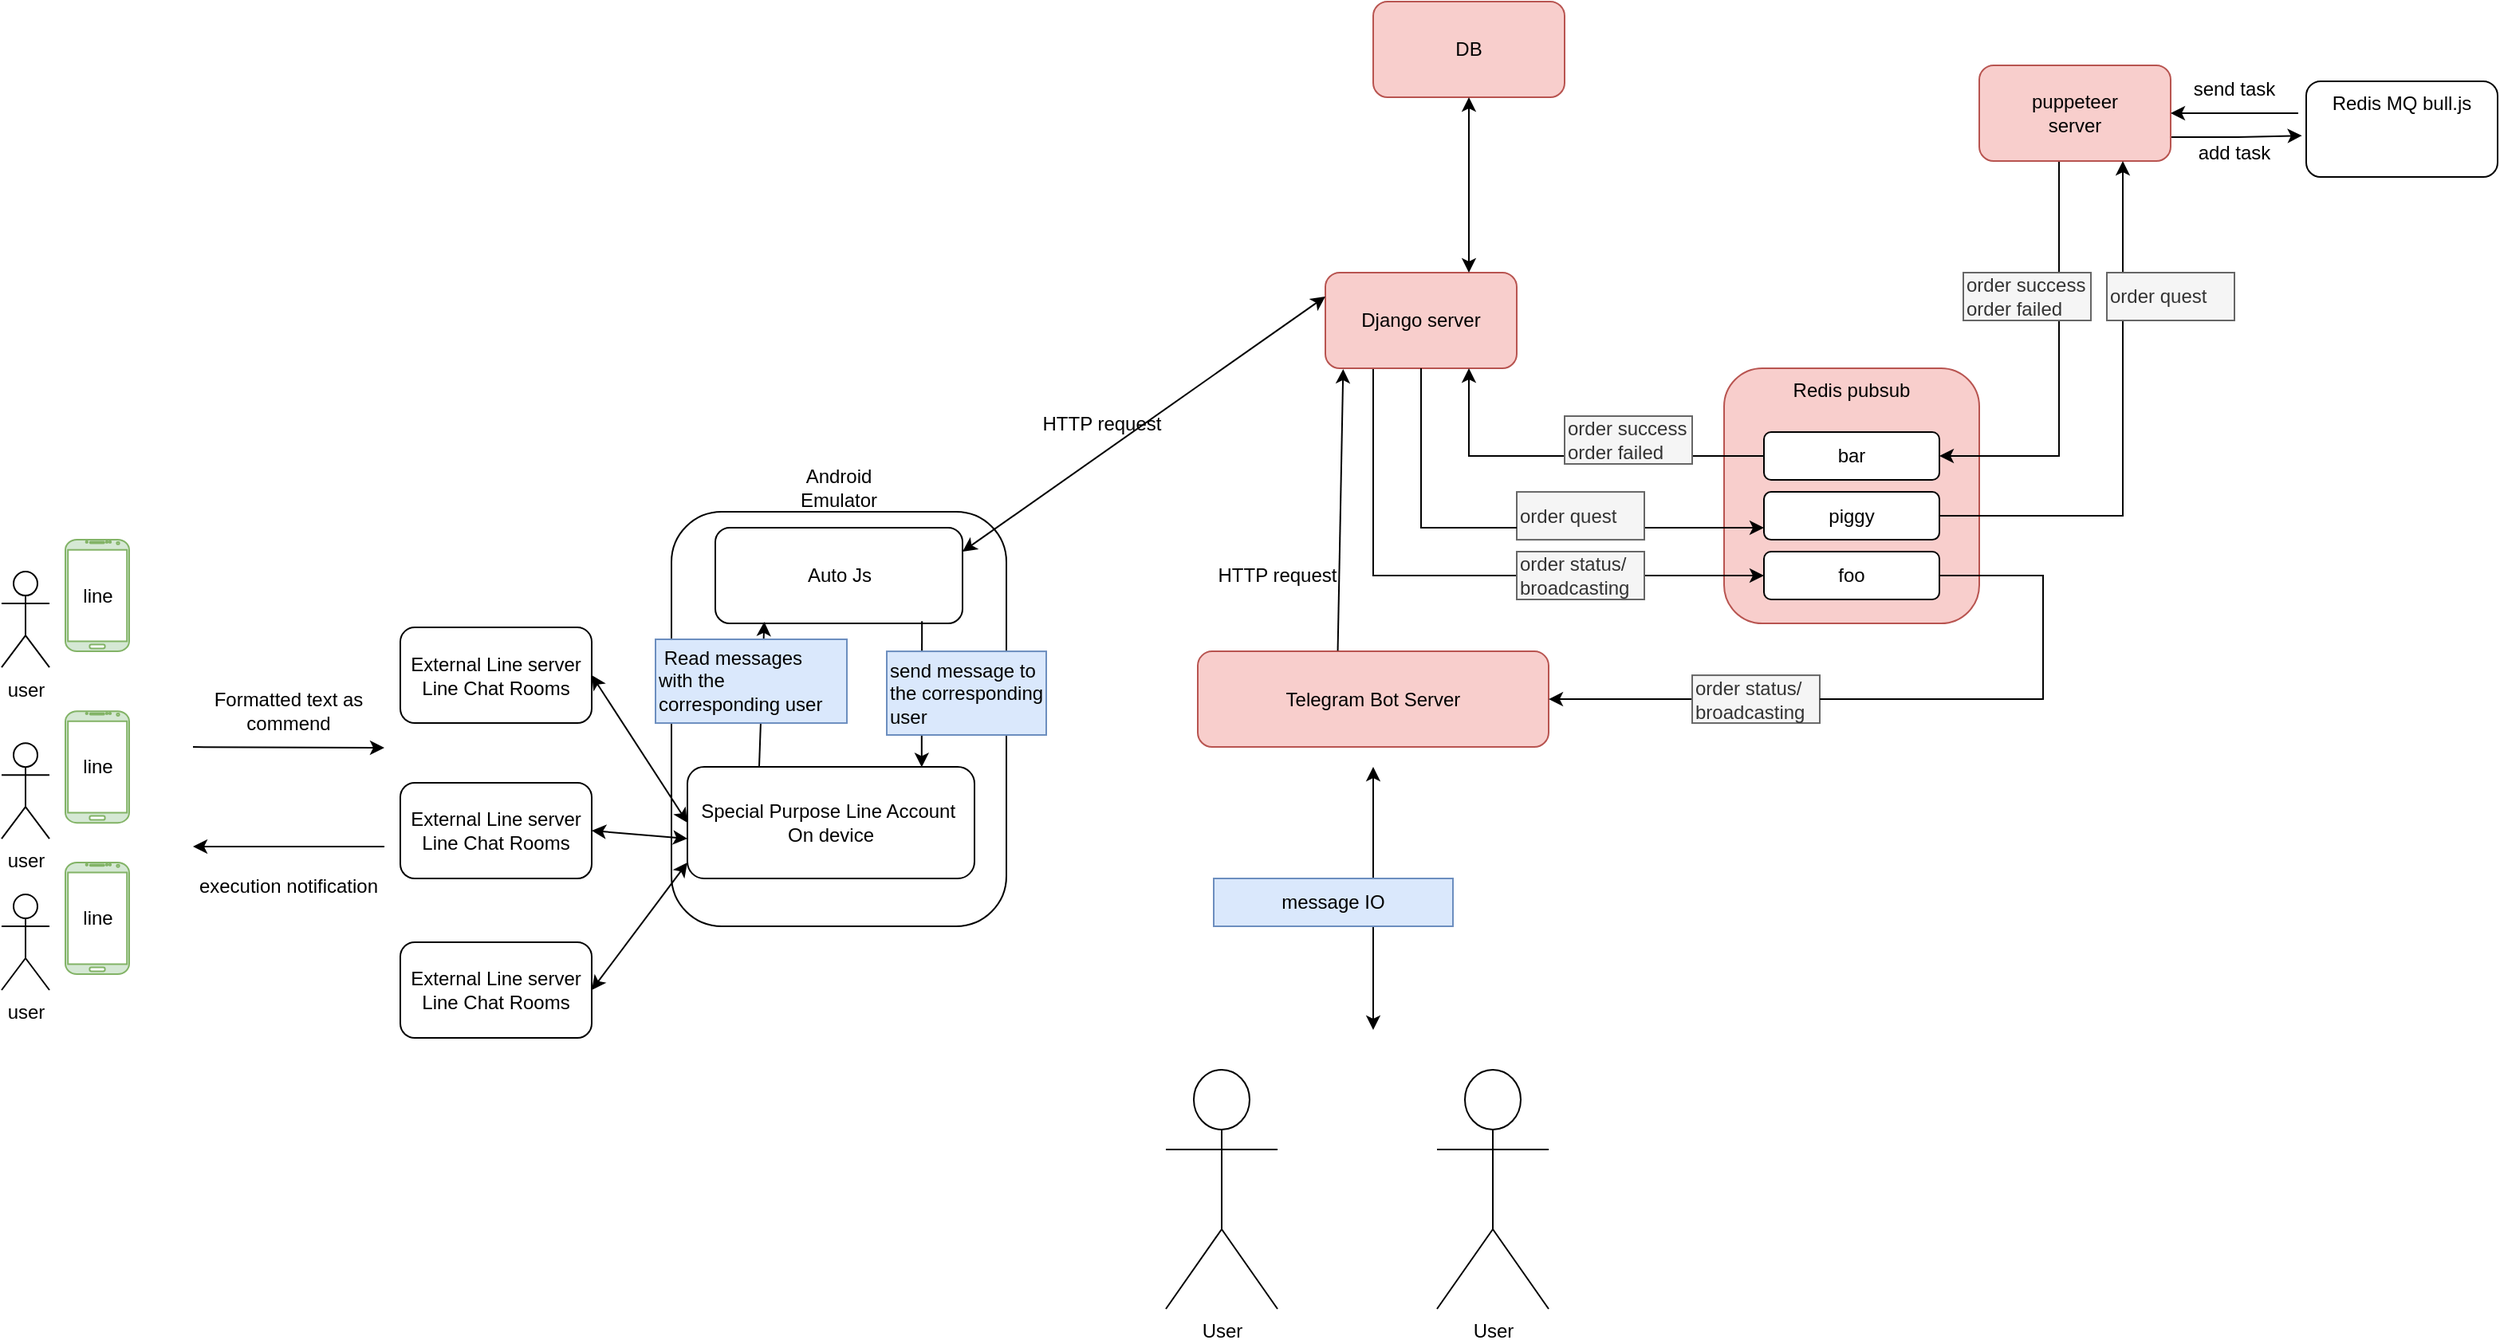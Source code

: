 <mxfile version="16.2.4" type="github"><diagram id="GNRFrMczycHpxD3UtvZh" name="Page-1"><mxGraphModel dx="1846" dy="1746" grid="1" gridSize="10" guides="1" tooltips="1" connect="1" arrows="1" fold="1" page="1" pageScale="1" pageWidth="850" pageHeight="1100" math="0" shadow="0"><root><mxCell id="0"/><mxCell id="1" parent="0"/><mxCell id="RPC2SPtYyX9l-C_NFe-5-60" value="Redis pubsub" style="rounded=1;whiteSpace=wrap;html=1;verticalAlign=top;fillColor=#f8cecc;strokeColor=#b85450;" vertex="1" parent="1"><mxGeometry x="850" y="-10" width="160" height="160" as="geometry"/></mxCell><mxCell id="RPC2SPtYyX9l-C_NFe-5-1" value="" style="rounded=1;whiteSpace=wrap;html=1;" vertex="1" parent="1"><mxGeometry x="190" y="80" width="210" height="260" as="geometry"/></mxCell><mxCell id="RPC2SPtYyX9l-C_NFe-5-2" value="Special Purpose Line Account&amp;nbsp;&lt;br&gt;On device" style="rounded=1;whiteSpace=wrap;html=1;" vertex="1" parent="1"><mxGeometry x="200" y="240" width="180" height="70" as="geometry"/></mxCell><mxCell id="RPC2SPtYyX9l-C_NFe-5-4" value="Auto Js" style="rounded=1;whiteSpace=wrap;html=1;" vertex="1" parent="1"><mxGeometry x="217.5" y="90" width="155" height="60" as="geometry"/></mxCell><mxCell id="RPC2SPtYyX9l-C_NFe-5-72" style="edgeStyle=orthogonalEdgeStyle;rounded=0;orthogonalLoop=1;jettySize=auto;html=1;entryX=0;entryY=0.75;entryDx=0;entryDy=0;startArrow=none;" edge="1" parent="1" source="RPC2SPtYyX9l-C_NFe-5-73" target="RPC2SPtYyX9l-C_NFe-5-64"><mxGeometry relative="1" as="geometry"><Array as="points"><mxPoint x="680" y="90"/></Array></mxGeometry></mxCell><mxCell id="RPC2SPtYyX9l-C_NFe-5-86" style="edgeStyle=orthogonalEdgeStyle;rounded=0;orthogonalLoop=1;jettySize=auto;html=1;exitX=0.25;exitY=1;exitDx=0;exitDy=0;entryX=0;entryY=0.5;entryDx=0;entryDy=0;" edge="1" parent="1" source="RPC2SPtYyX9l-C_NFe-5-5" target="RPC2SPtYyX9l-C_NFe-5-65"><mxGeometry relative="1" as="geometry"/></mxCell><mxCell id="RPC2SPtYyX9l-C_NFe-5-5" value="Django server" style="rounded=1;whiteSpace=wrap;html=1;fillColor=#f8cecc;strokeColor=#b85450;" vertex="1" parent="1"><mxGeometry x="600" y="-70" width="120" height="60" as="geometry"/></mxCell><mxCell id="RPC2SPtYyX9l-C_NFe-5-6" value="" style="endArrow=classic;startArrow=classic;html=1;rounded=0;exitX=1;exitY=0.25;exitDx=0;exitDy=0;entryX=0;entryY=0.25;entryDx=0;entryDy=0;" edge="1" parent="1" source="RPC2SPtYyX9l-C_NFe-5-4" target="RPC2SPtYyX9l-C_NFe-5-5"><mxGeometry width="50" height="50" relative="1" as="geometry"><mxPoint x="450" y="60" as="sourcePoint"/><mxPoint x="500" y="10" as="targetPoint"/></mxGeometry></mxCell><mxCell id="RPC2SPtYyX9l-C_NFe-5-7" value="HTTP request" style="text;html=1;strokeColor=none;fillColor=none;align=center;verticalAlign=middle;whiteSpace=wrap;rounded=0;" vertex="1" parent="1"><mxGeometry x="400" y="10" width="120" height="30" as="geometry"/></mxCell><mxCell id="RPC2SPtYyX9l-C_NFe-5-8" value="DB" style="rounded=1;whiteSpace=wrap;html=1;fillColor=#f8cecc;strokeColor=#b85450;" vertex="1" parent="1"><mxGeometry x="630" y="-240" width="120" height="60" as="geometry"/></mxCell><mxCell id="RPC2SPtYyX9l-C_NFe-5-10" value="Telegram Bot Server" style="rounded=1;whiteSpace=wrap;html=1;fillColor=#f8cecc;strokeColor=#b85450;" vertex="1" parent="1"><mxGeometry x="520" y="167.54" width="220" height="60" as="geometry"/></mxCell><mxCell id="RPC2SPtYyX9l-C_NFe-5-67" style="edgeStyle=orthogonalEdgeStyle;rounded=0;orthogonalLoop=1;jettySize=auto;html=1;entryX=1;entryY=0.5;entryDx=0;entryDy=0;" edge="1" parent="1" source="RPC2SPtYyX9l-C_NFe-5-13" target="RPC2SPtYyX9l-C_NFe-5-62"><mxGeometry relative="1" as="geometry"><Array as="points"><mxPoint x="1060" y="45"/></Array></mxGeometry></mxCell><mxCell id="RPC2SPtYyX9l-C_NFe-5-78" style="edgeStyle=orthogonalEdgeStyle;rounded=0;orthogonalLoop=1;jettySize=auto;html=1;entryX=-0.022;entryY=0.568;entryDx=0;entryDy=0;exitX=1;exitY=0.75;exitDx=0;exitDy=0;entryPerimeter=0;" edge="1" parent="1" source="RPC2SPtYyX9l-C_NFe-5-13" target="RPC2SPtYyX9l-C_NFe-5-68"><mxGeometry relative="1" as="geometry"/></mxCell><mxCell id="RPC2SPtYyX9l-C_NFe-5-13" value="puppeteer&lt;br&gt;server" style="rounded=1;whiteSpace=wrap;html=1;fillColor=#f8cecc;strokeColor=#b85450;" vertex="1" parent="1"><mxGeometry x="1010" y="-200" width="120" height="60" as="geometry"/></mxCell><mxCell id="RPC2SPtYyX9l-C_NFe-5-16" value="user" style="shape=umlActor;verticalLabelPosition=bottom;verticalAlign=top;html=1;outlineConnect=0;" vertex="1" parent="1"><mxGeometry x="-230" y="320" width="30" height="60" as="geometry"/></mxCell><mxCell id="RPC2SPtYyX9l-C_NFe-5-19" value="" style="group" vertex="1" connectable="0" parent="1"><mxGeometry x="-190" y="300" width="40" height="70" as="geometry"/></mxCell><mxCell id="RPC2SPtYyX9l-C_NFe-5-17" value="" style="verticalLabelPosition=bottom;verticalAlign=top;html=1;shadow=0;dashed=0;strokeWidth=1;shape=mxgraph.android.phone2;strokeColor=#82b366;fillColor=#d5e8d4;" vertex="1" parent="RPC2SPtYyX9l-C_NFe-5-19"><mxGeometry width="40" height="70" as="geometry"/></mxCell><mxCell id="RPC2SPtYyX9l-C_NFe-5-18" value="line" style="text;html=1;align=center;verticalAlign=middle;resizable=0;points=[];autosize=1;strokeColor=none;fillColor=none;" vertex="1" parent="RPC2SPtYyX9l-C_NFe-5-19"><mxGeometry x="5" y="25" width="30" height="20" as="geometry"/></mxCell><mxCell id="RPC2SPtYyX9l-C_NFe-5-20" value="External Line server&lt;br&gt;Line Chat Rooms" style="rounded=1;whiteSpace=wrap;html=1;" vertex="1" parent="1"><mxGeometry x="20" y="152.54" width="120" height="60" as="geometry"/></mxCell><mxCell id="RPC2SPtYyX9l-C_NFe-5-22" value="" style="endArrow=classic;startArrow=classic;html=1;rounded=0;exitX=1;exitY=0.5;exitDx=0;exitDy=0;entryX=0;entryY=0.5;entryDx=0;entryDy=0;" edge="1" parent="1" source="RPC2SPtYyX9l-C_NFe-5-20" target="RPC2SPtYyX9l-C_NFe-5-2"><mxGeometry width="50" height="50" relative="1" as="geometry"><mxPoint x="10" y="240" as="sourcePoint"/><mxPoint x="60" y="190" as="targetPoint"/></mxGeometry></mxCell><mxCell id="RPC2SPtYyX9l-C_NFe-5-29" value="user" style="shape=umlActor;verticalLabelPosition=bottom;verticalAlign=top;html=1;outlineConnect=0;" vertex="1" parent="1"><mxGeometry x="-230" y="117.54" width="30" height="60" as="geometry"/></mxCell><mxCell id="RPC2SPtYyX9l-C_NFe-5-30" value="" style="group" vertex="1" connectable="0" parent="1"><mxGeometry x="-190" y="97.54" width="40" height="70" as="geometry"/></mxCell><mxCell id="RPC2SPtYyX9l-C_NFe-5-31" value="" style="verticalLabelPosition=bottom;verticalAlign=top;html=1;shadow=0;dashed=0;strokeWidth=1;shape=mxgraph.android.phone2;strokeColor=#82b366;fillColor=#d5e8d4;" vertex="1" parent="RPC2SPtYyX9l-C_NFe-5-30"><mxGeometry width="40" height="70" as="geometry"/></mxCell><mxCell id="RPC2SPtYyX9l-C_NFe-5-32" value="line" style="text;html=1;align=center;verticalAlign=middle;resizable=0;points=[];autosize=1;strokeColor=none;fillColor=none;" vertex="1" parent="RPC2SPtYyX9l-C_NFe-5-30"><mxGeometry x="5" y="25" width="30" height="20" as="geometry"/></mxCell><mxCell id="RPC2SPtYyX9l-C_NFe-5-34" value="user" style="shape=umlActor;verticalLabelPosition=bottom;verticalAlign=top;html=1;outlineConnect=0;" vertex="1" parent="1"><mxGeometry x="-230" y="225.08" width="30" height="60" as="geometry"/></mxCell><mxCell id="RPC2SPtYyX9l-C_NFe-5-35" value="" style="group" vertex="1" connectable="0" parent="1"><mxGeometry x="-190" y="205.08" width="40" height="70" as="geometry"/></mxCell><mxCell id="RPC2SPtYyX9l-C_NFe-5-36" value="" style="verticalLabelPosition=bottom;verticalAlign=top;html=1;shadow=0;dashed=0;strokeWidth=1;shape=mxgraph.android.phone2;strokeColor=#82b366;fillColor=#d5e8d4;" vertex="1" parent="RPC2SPtYyX9l-C_NFe-5-35"><mxGeometry width="40" height="70" as="geometry"/></mxCell><mxCell id="RPC2SPtYyX9l-C_NFe-5-37" value="line" style="text;html=1;align=center;verticalAlign=middle;resizable=0;points=[];autosize=1;strokeColor=none;fillColor=none;" vertex="1" parent="RPC2SPtYyX9l-C_NFe-5-35"><mxGeometry x="5" y="25" width="30" height="20" as="geometry"/></mxCell><mxCell id="RPC2SPtYyX9l-C_NFe-5-40" value="" style="endArrow=classic;html=1;rounded=0;entryX=0.816;entryY=0.003;entryDx=0;entryDy=0;entryPerimeter=0;exitX=0.836;exitY=0.978;exitDx=0;exitDy=0;exitPerimeter=0;" edge="1" parent="1" source="RPC2SPtYyX9l-C_NFe-5-4" target="RPC2SPtYyX9l-C_NFe-5-2"><mxGeometry width="50" height="50" relative="1" as="geometry"><mxPoint x="340" y="160" as="sourcePoint"/><mxPoint x="390" y="110" as="targetPoint"/></mxGeometry></mxCell><mxCell id="RPC2SPtYyX9l-C_NFe-5-45" value="Formatted text as commend&lt;span style=&quot;color: rgba(0 , 0 , 0 , 0) ; font-family: monospace ; font-size: 0px&quot;&gt;%3CmxGraphModel%3E%3Croot%3E%3CmxCell%20id%3D%220%22%2F%3E%3CmxCell%20id%3D%221%22%20parent%3D%220%22%2F%3E%3CmxCell%20id%3D%222%22%20value%3D%22Text%22%20style%3D%22text%3Bhtml%3D1%3BstrokeColor%3Dnone%3BfillColor%3Dnone%3Balign%3Dcenter%3BverticalAlign%3Dmiddle%3BwhiteSpace%3Dwrap%3Brounded%3D0%3B%22%20vertex%3D%221%22%20parent%3D%221%22%3E%3CmxGeometry%20x%3D%22-80%22%20y%3D%22160%22%20width%3D%2260%22%20height%3D%2230%22%20as%3D%22geometry%22%2F%3E%3C%2FmxCell%3E%3C%2Froot%3E%3C%2FmxGraphModel%3E&lt;/span&gt;&lt;span style=&quot;color: rgba(0 , 0 , 0 , 0) ; font-family: monospace ; font-size: 0px&quot;&gt;%3CmxGraphModel%3E%3Croot%3E%3CmxCell%20id%3D%220%22%2F%3E%3CmxCell%20id%3D%221%22%20parent%3D%220%22%2F%3E%3CmxCell%20id%3D%222%22%20value%3D%22Text%22%20style%3D%22text%3Bhtml%3D1%3BstrokeColor%3Dnone%3BfillColor%3Dnone%3Balign%3Dcenter%3BverticalAlign%3Dmiddle%3BwhiteSpace%3Dwrap%3Brounded%3D0%3B%22%20vertex%3D%221%22%20parent%3D%221%22%3E%3CmxGeometry%20x%3D%22-80%22%20y%3D%22160%22%20width%3D%2260%22%20height%3D%2230%22%20as%3D%22geometry%22%2F%3E%3C%2FmxCell%3E%3C%2Froot%3E%3C%2FmxGraphModel%3E&lt;/span&gt;&lt;span style=&quot;color: rgba(0 , 0 , 0 , 0) ; font-family: monospace ; font-size: 0px&quot;&gt;%3CmxGraphModel%3E%3Croot%3E%3CmxCell%20id%3D%220%22%2F%3E%3CmxCell%20id%3D%221%22%20parent%3D%220%22%2F%3E%3CmxCell%20id%3D%222%22%20value%3D%22Text%22%20style%3D%22text%3Bhtml%3D1%3BstrokeColor%3Dnone%3BfillColor%3Dnone%3Balign%3Dcenter%3BverticalAlign%3Dmiddle%3BwhiteSpace%3Dwrap%3Brounded%3D0%3B%22%20vertex%3D%221%22%20parent%3D%221%22%3E%3CmxGeometry%20x%3D%22-80%22%20y%3D%22160%22%20width%3D%2260%22%20height%3D%2230%22%20as%3D%22geometry%22%2F%3E%3C%2FmxCell%3E%3C%2Froot%3E%3C%2FmxGraphModel%3E a&lt;/span&gt;" style="text;html=1;strokeColor=none;fillColor=none;align=center;verticalAlign=middle;whiteSpace=wrap;rounded=0;" vertex="1" parent="1"><mxGeometry x="-110" y="190" width="120" height="30" as="geometry"/></mxCell><mxCell id="RPC2SPtYyX9l-C_NFe-5-46" value="" style="endArrow=classic;html=1;rounded=0;" edge="1" parent="1"><mxGeometry width="50" height="50" relative="1" as="geometry"><mxPoint x="-110" y="227.54" as="sourcePoint"/><mxPoint x="10" y="228" as="targetPoint"/></mxGeometry></mxCell><mxCell id="RPC2SPtYyX9l-C_NFe-5-47" value="" style="endArrow=classic;html=1;rounded=0;" edge="1" parent="1"><mxGeometry width="50" height="50" relative="1" as="geometry"><mxPoint x="10" y="290" as="sourcePoint"/><mxPoint x="-110" y="290" as="targetPoint"/></mxGeometry></mxCell><mxCell id="RPC2SPtYyX9l-C_NFe-5-48" value="execution notification" style="text;html=1;strokeColor=none;fillColor=none;align=center;verticalAlign=middle;whiteSpace=wrap;rounded=0;" vertex="1" parent="1"><mxGeometry x="-110" y="300" width="120" height="30" as="geometry"/></mxCell><mxCell id="RPC2SPtYyX9l-C_NFe-5-49" value="Android Emulator" style="text;html=1;strokeColor=none;fillColor=none;align=center;verticalAlign=middle;whiteSpace=wrap;rounded=0;" vertex="1" parent="1"><mxGeometry x="265" y="50" width="60" height="30" as="geometry"/></mxCell><mxCell id="RPC2SPtYyX9l-C_NFe-5-50" value="&lt;span&gt;send message to the corresponding user&lt;/span&gt;" style="text;html=1;strokeColor=#6c8ebf;fillColor=#dae8fc;align=left;verticalAlign=middle;whiteSpace=wrap;rounded=0;" vertex="1" parent="1"><mxGeometry x="325" y="167.54" width="100" height="52.46" as="geometry"/></mxCell><mxCell id="RPC2SPtYyX9l-C_NFe-5-52" value="" style="endArrow=classic;html=1;rounded=0;exitX=0.25;exitY=0;exitDx=0;exitDy=0;entryX=0.198;entryY=0.983;entryDx=0;entryDy=0;entryPerimeter=0;" edge="1" parent="1" source="RPC2SPtYyX9l-C_NFe-5-2" target="RPC2SPtYyX9l-C_NFe-5-4"><mxGeometry width="50" height="50" relative="1" as="geometry"><mxPoint x="240.2" y="194.32" as="sourcePoint"/><mxPoint x="240.0" y="285.85" as="targetPoint"/></mxGeometry></mxCell><mxCell id="RPC2SPtYyX9l-C_NFe-5-53" value="&lt;span&gt;&amp;nbsp;Read messages with&amp;nbsp;&lt;/span&gt;&lt;span&gt;the corresponding user&lt;/span&gt;" style="text;html=1;strokeColor=#6c8ebf;fillColor=#dae8fc;align=left;verticalAlign=middle;whiteSpace=wrap;rounded=0;" vertex="1" parent="1"><mxGeometry x="180" y="160" width="120" height="52.54" as="geometry"/></mxCell><mxCell id="RPC2SPtYyX9l-C_NFe-5-55" value="External Line server&lt;br&gt;Line Chat Rooms" style="rounded=1;whiteSpace=wrap;html=1;" vertex="1" parent="1"><mxGeometry x="20" y="250" width="120" height="60" as="geometry"/></mxCell><mxCell id="RPC2SPtYyX9l-C_NFe-5-56" value="" style="endArrow=classic;startArrow=classic;html=1;rounded=0;exitX=1;exitY=0.5;exitDx=0;exitDy=0;" edge="1" parent="1" source="RPC2SPtYyX9l-C_NFe-5-55"><mxGeometry width="50" height="50" relative="1" as="geometry"><mxPoint x="20" y="250" as="sourcePoint"/><mxPoint x="200" y="285" as="targetPoint"/></mxGeometry></mxCell><mxCell id="RPC2SPtYyX9l-C_NFe-5-57" value="External Line server&lt;br&gt;Line Chat Rooms" style="rounded=1;whiteSpace=wrap;html=1;" vertex="1" parent="1"><mxGeometry x="20" y="350" width="120" height="60" as="geometry"/></mxCell><mxCell id="RPC2SPtYyX9l-C_NFe-5-58" value="" style="endArrow=classic;startArrow=classic;html=1;rounded=0;exitX=1;exitY=0.5;exitDx=0;exitDy=0;entryX=0;entryY=0.857;entryDx=0;entryDy=0;entryPerimeter=0;" edge="1" parent="1" source="RPC2SPtYyX9l-C_NFe-5-57" target="RPC2SPtYyX9l-C_NFe-5-2"><mxGeometry width="50" height="50" relative="1" as="geometry"><mxPoint x="10" y="400" as="sourcePoint"/><mxPoint x="200" y="435" as="targetPoint"/></mxGeometry></mxCell><mxCell id="RPC2SPtYyX9l-C_NFe-5-59" value="" style="endArrow=classic;startArrow=classic;html=1;rounded=0;exitX=0.75;exitY=0;exitDx=0;exitDy=0;entryX=0.5;entryY=1;entryDx=0;entryDy=0;" edge="1" parent="1" source="RPC2SPtYyX9l-C_NFe-5-5" target="RPC2SPtYyX9l-C_NFe-5-8"><mxGeometry width="50" height="50" relative="1" as="geometry"><mxPoint x="692.04" y="-86" as="sourcePoint"/><mxPoint x="1010" y="-180" as="targetPoint"/></mxGeometry></mxCell><mxCell id="RPC2SPtYyX9l-C_NFe-5-69" style="edgeStyle=orthogonalEdgeStyle;rounded=0;orthogonalLoop=1;jettySize=auto;html=1;entryX=0.75;entryY=1;entryDx=0;entryDy=0;" edge="1" parent="1" source="RPC2SPtYyX9l-C_NFe-5-62" target="RPC2SPtYyX9l-C_NFe-5-5"><mxGeometry relative="1" as="geometry"/></mxCell><mxCell id="RPC2SPtYyX9l-C_NFe-5-62" value="bar" style="rounded=1;whiteSpace=wrap;html=1;" vertex="1" parent="1"><mxGeometry x="875" y="30" width="110" height="30" as="geometry"/></mxCell><mxCell id="RPC2SPtYyX9l-C_NFe-5-66" style="edgeStyle=orthogonalEdgeStyle;rounded=0;orthogonalLoop=1;jettySize=auto;html=1;entryX=0.75;entryY=1;entryDx=0;entryDy=0;" edge="1" parent="1" source="RPC2SPtYyX9l-C_NFe-5-64" target="RPC2SPtYyX9l-C_NFe-5-13"><mxGeometry relative="1" as="geometry"/></mxCell><mxCell id="RPC2SPtYyX9l-C_NFe-5-64" value="piggy" style="rounded=1;whiteSpace=wrap;html=1;" vertex="1" parent="1"><mxGeometry x="875" y="67.54" width="110" height="30" as="geometry"/></mxCell><mxCell id="RPC2SPtYyX9l-C_NFe-5-87" style="edgeStyle=orthogonalEdgeStyle;rounded=0;orthogonalLoop=1;jettySize=auto;html=1;entryX=1;entryY=0.5;entryDx=0;entryDy=0;startArrow=none;" edge="1" parent="1" source="RPC2SPtYyX9l-C_NFe-5-89" target="RPC2SPtYyX9l-C_NFe-5-10"><mxGeometry relative="1" as="geometry"><Array as="points"/></mxGeometry></mxCell><mxCell id="RPC2SPtYyX9l-C_NFe-5-65" value="foo" style="rounded=1;whiteSpace=wrap;html=1;" vertex="1" parent="1"><mxGeometry x="875" y="105" width="110" height="30" as="geometry"/></mxCell><mxCell id="RPC2SPtYyX9l-C_NFe-5-68" value="Redis MQ bull.js" style="rounded=1;whiteSpace=wrap;html=1;verticalAlign=top;" vertex="1" parent="1"><mxGeometry x="1215" y="-190" width="120" height="60" as="geometry"/></mxCell><mxCell id="RPC2SPtYyX9l-C_NFe-5-70" value="order success&lt;br&gt;&lt;div style=&quot;&quot;&gt;&lt;span&gt;order failed&lt;/span&gt;&lt;/div&gt;" style="text;html=1;strokeColor=#666666;fillColor=#f5f5f5;align=left;verticalAlign=middle;whiteSpace=wrap;rounded=0;fontColor=#333333;" vertex="1" parent="1"><mxGeometry x="1000" y="-70" width="80" height="30" as="geometry"/></mxCell><mxCell id="RPC2SPtYyX9l-C_NFe-5-71" value="order success&lt;br&gt;&lt;div style=&quot;&quot;&gt;&lt;span&gt;order failed&lt;/span&gt;&lt;/div&gt;" style="text;html=1;strokeColor=#666666;fillColor=#f5f5f5;align=left;verticalAlign=middle;whiteSpace=wrap;rounded=0;fontColor=#333333;" vertex="1" parent="1"><mxGeometry x="750" y="20" width="80" height="30" as="geometry"/></mxCell><mxCell id="RPC2SPtYyX9l-C_NFe-5-73" value="order quest" style="text;html=1;strokeColor=#666666;fillColor=#f5f5f5;align=left;verticalAlign=middle;whiteSpace=wrap;rounded=0;fontColor=#333333;" vertex="1" parent="1"><mxGeometry x="720" y="67.54" width="80" height="30" as="geometry"/></mxCell><mxCell id="RPC2SPtYyX9l-C_NFe-5-75" value="" style="edgeStyle=orthogonalEdgeStyle;rounded=0;orthogonalLoop=1;jettySize=auto;html=1;entryX=0;entryY=0.75;entryDx=0;entryDy=0;endArrow=none;" edge="1" parent="1" source="RPC2SPtYyX9l-C_NFe-5-5" target="RPC2SPtYyX9l-C_NFe-5-73"><mxGeometry relative="1" as="geometry"><mxPoint x="680.04" y="-10" as="sourcePoint"/><mxPoint x="875" y="90.04" as="targetPoint"/><Array as="points"/></mxGeometry></mxCell><mxCell id="RPC2SPtYyX9l-C_NFe-5-76" value="order quest" style="text;html=1;strokeColor=#666666;fillColor=#f5f5f5;align=left;verticalAlign=middle;whiteSpace=wrap;rounded=0;fontColor=#333333;" vertex="1" parent="1"><mxGeometry x="1090" y="-70" width="80" height="30" as="geometry"/></mxCell><mxCell id="RPC2SPtYyX9l-C_NFe-5-83" value="" style="endArrow=classic;html=1;rounded=0;entryX=1;entryY=0.5;entryDx=0;entryDy=0;" edge="1" parent="1" target="RPC2SPtYyX9l-C_NFe-5-13"><mxGeometry width="50" height="50" relative="1" as="geometry"><mxPoint x="1210" y="-170" as="sourcePoint"/><mxPoint x="1140" y="-170" as="targetPoint"/></mxGeometry></mxCell><mxCell id="RPC2SPtYyX9l-C_NFe-5-84" value="add task" style="text;html=1;strokeColor=none;fillColor=none;align=center;verticalAlign=middle;whiteSpace=wrap;rounded=0;" vertex="1" parent="1"><mxGeometry x="1140" y="-160" width="60" height="30" as="geometry"/></mxCell><mxCell id="RPC2SPtYyX9l-C_NFe-5-85" value="send task" style="text;html=1;strokeColor=none;fillColor=none;align=center;verticalAlign=middle;whiteSpace=wrap;rounded=0;" vertex="1" parent="1"><mxGeometry x="1140" y="-200" width="60" height="30" as="geometry"/></mxCell><mxCell id="RPC2SPtYyX9l-C_NFe-5-88" value="order status/&lt;br&gt;broadcasting" style="text;html=1;strokeColor=#666666;fillColor=#f5f5f5;align=left;verticalAlign=middle;whiteSpace=wrap;rounded=0;fontColor=#333333;" vertex="1" parent="1"><mxGeometry x="720" y="105" width="80" height="30" as="geometry"/></mxCell><mxCell id="RPC2SPtYyX9l-C_NFe-5-89" value="order status/&lt;br&gt;broadcasting" style="text;html=1;strokeColor=#666666;fillColor=#f5f5f5;align=left;verticalAlign=middle;whiteSpace=wrap;rounded=0;fontColor=#333333;" vertex="1" parent="1"><mxGeometry x="830" y="182.54" width="80" height="30" as="geometry"/></mxCell><mxCell id="RPC2SPtYyX9l-C_NFe-5-90" value="" style="edgeStyle=orthogonalEdgeStyle;rounded=0;orthogonalLoop=1;jettySize=auto;html=1;entryX=1;entryY=0.5;entryDx=0;entryDy=0;endArrow=none;" edge="1" parent="1" source="RPC2SPtYyX9l-C_NFe-5-65" target="RPC2SPtYyX9l-C_NFe-5-89"><mxGeometry relative="1" as="geometry"><mxPoint x="985.0" y="120" as="sourcePoint"/><mxPoint x="740.0" y="197.54" as="targetPoint"/><Array as="points"><mxPoint x="1050" y="120"/><mxPoint x="1050" y="198"/></Array></mxGeometry></mxCell><mxCell id="RPC2SPtYyX9l-C_NFe-5-99" value="" style="group" vertex="1" connectable="0" parent="1"><mxGeometry x="500" y="430" width="140" height="150" as="geometry"/></mxCell><mxCell id="RPC2SPtYyX9l-C_NFe-5-92" value="User" style="shape=umlActor;verticalLabelPosition=bottom;verticalAlign=top;html=1;outlineConnect=0;" vertex="1" parent="RPC2SPtYyX9l-C_NFe-5-99"><mxGeometry width="70" height="150" as="geometry"/></mxCell><mxCell id="RPC2SPtYyX9l-C_NFe-5-93" value="" style="shape=image;html=1;verticalAlign=top;verticalLabelPosition=bottom;labelBackgroundColor=#ffffff;imageAspect=0;aspect=fixed;image=https://cdn4.iconfinder.com/data/icons/social-media-and-logos-11/32/Logo_telegram_Airplane_Air_plane_paper_airplane-22-128.png" vertex="1" parent="RPC2SPtYyX9l-C_NFe-5-99"><mxGeometry x="86" y="30" width="54" height="54" as="geometry"/></mxCell><mxCell id="RPC2SPtYyX9l-C_NFe-5-100" value="" style="group" vertex="1" connectable="0" parent="1"><mxGeometry x="670" y="430" width="140" height="150" as="geometry"/></mxCell><mxCell id="RPC2SPtYyX9l-C_NFe-5-101" value="User" style="shape=umlActor;verticalLabelPosition=bottom;verticalAlign=top;html=1;outlineConnect=0;" vertex="1" parent="RPC2SPtYyX9l-C_NFe-5-100"><mxGeometry width="70" height="150" as="geometry"/></mxCell><mxCell id="RPC2SPtYyX9l-C_NFe-5-102" value="" style="shape=image;html=1;verticalAlign=top;verticalLabelPosition=bottom;labelBackgroundColor=#ffffff;imageAspect=0;aspect=fixed;image=https://cdn4.iconfinder.com/data/icons/social-media-and-logos-11/32/Logo_telegram_Airplane_Air_plane_paper_airplane-22-128.png" vertex="1" parent="RPC2SPtYyX9l-C_NFe-5-100"><mxGeometry x="86" y="30" width="54" height="54" as="geometry"/></mxCell><mxCell id="RPC2SPtYyX9l-C_NFe-5-103" value="" style="endArrow=classic;startArrow=classic;html=1;rounded=0;" edge="1" parent="1"><mxGeometry width="50" height="50" relative="1" as="geometry"><mxPoint x="630" y="405" as="sourcePoint"/><mxPoint x="630" y="240" as="targetPoint"/></mxGeometry></mxCell><mxCell id="RPC2SPtYyX9l-C_NFe-5-104" value="message IO" style="text;html=1;strokeColor=#6c8ebf;fillColor=#dae8fc;align=center;verticalAlign=middle;whiteSpace=wrap;rounded=0;" vertex="1" parent="1"><mxGeometry x="530" y="310" width="150" height="30" as="geometry"/></mxCell><mxCell id="RPC2SPtYyX9l-C_NFe-5-105" value="" style="endArrow=classic;html=1;rounded=0;exitX=0.399;exitY=-0.006;exitDx=0;exitDy=0;entryX=0.093;entryY=1.008;entryDx=0;entryDy=0;entryPerimeter=0;exitPerimeter=0;" edge="1" parent="1" source="RPC2SPtYyX9l-C_NFe-5-10" target="RPC2SPtYyX9l-C_NFe-5-5"><mxGeometry width="50" height="50" relative="1" as="geometry"><mxPoint x="550" y="160" as="sourcePoint"/><mxPoint x="600" y="110" as="targetPoint"/></mxGeometry></mxCell><mxCell id="RPC2SPtYyX9l-C_NFe-5-106" value="HTTP request" style="text;html=1;strokeColor=none;fillColor=none;align=center;verticalAlign=middle;whiteSpace=wrap;rounded=0;" vertex="1" parent="1"><mxGeometry x="530" y="105" width="80" height="30" as="geometry"/></mxCell></root></mxGraphModel></diagram></mxfile>
